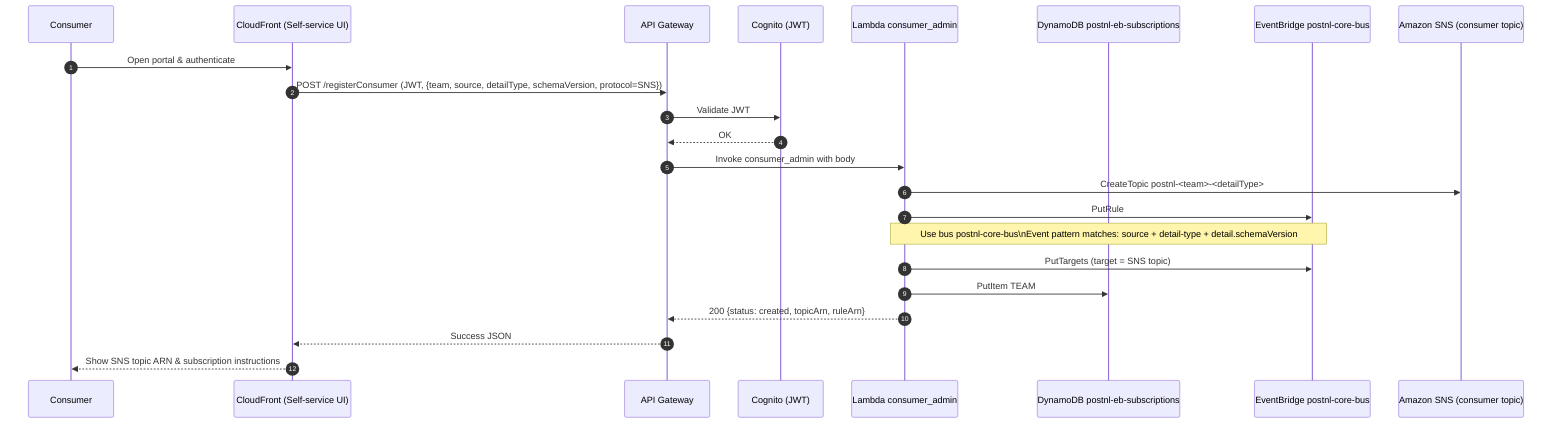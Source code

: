 sequenceDiagram
  autonumber
  participant Cons as Consumer
  participant CF as CloudFront (Self-service UI)
  participant APIGW as API Gateway
  participant Auth as Cognito (JWT)
  participant CA as Lambda consumer_admin
  participant DSubs as DynamoDB postnl-eb-subscriptions
  participant EBCore as EventBridge postnl-core-bus
  participant SNS as Amazon SNS (consumer topic)

  Cons->>CF: Open portal & authenticate
  CF->>APIGW: POST /registerConsumer (JWT, {team, source, detailType, schemaVersion, protocol=SNS})
  APIGW->>Auth: Validate JWT
  Auth-->>APIGW: OK
  APIGW->>CA: Invoke consumer_admin with body

  CA->>SNS: CreateTopic postnl-<team>-<detailType>
  CA->>EBCore: PutRule
  Note over CA,EBCore: Use bus postnl-core-bus\nEvent pattern matches: source + detail-type + detail.schemaVersion
  CA->>EBCore: PutTargets (target = SNS topic)
  CA->>DSubs: PutItem TEAM#<team>, SRC#<source>#DT#<detailType>#V#<schemaVersion>
  CA-->>APIGW: 200 {status: created, topicArn, ruleArn}
  APIGW-->>CF: Success JSON
  CF-->>Cons: Show SNS topic ARN & subscription instructions